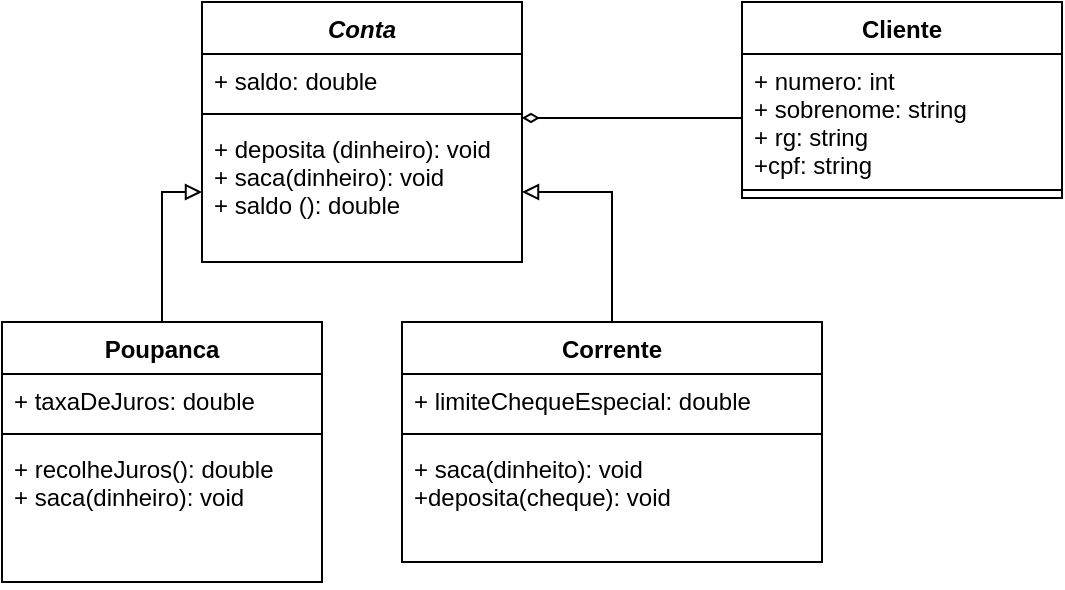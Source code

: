 <mxfile version="13.6.5" type="device"><diagram name="Page-1" id="c4acf3e9-155e-7222-9cf6-157b1a14988f"><mxGraphModel dx="786" dy="513" grid="1" gridSize="10" guides="1" tooltips="1" connect="1" arrows="1" fold="1" page="1" pageScale="1" pageWidth="850" pageHeight="1100" background="#ffffff" math="0" shadow="0"><root><mxCell id="0"/><mxCell id="1" parent="0"/><mxCell id="KdtwHNc9EdS6MLNlOBRD-19" value="Cliente" style="swimlane;fontStyle=1;align=center;verticalAlign=top;childLayout=stackLayout;horizontal=1;startSize=26;horizontalStack=0;resizeParent=1;resizeParentMax=0;resizeLast=0;collapsible=1;marginBottom=0;" vertex="1" parent="1"><mxGeometry x="410" y="40" width="160" height="98" as="geometry"/></mxCell><mxCell id="KdtwHNc9EdS6MLNlOBRD-20" value="+ numero: int&#10;+ sobrenome: string&#10;+ rg: string&#10;+cpf: string" style="text;strokeColor=none;fillColor=none;align=left;verticalAlign=top;spacingLeft=4;spacingRight=4;overflow=hidden;rotatable=0;points=[[0,0.5],[1,0.5]];portConstraint=eastwest;" vertex="1" parent="KdtwHNc9EdS6MLNlOBRD-19"><mxGeometry y="26" width="160" height="64" as="geometry"/></mxCell><mxCell id="KdtwHNc9EdS6MLNlOBRD-21" value="" style="line;strokeWidth=1;fillColor=none;align=left;verticalAlign=middle;spacingTop=-1;spacingLeft=3;spacingRight=3;rotatable=0;labelPosition=right;points=[];portConstraint=eastwest;" vertex="1" parent="KdtwHNc9EdS6MLNlOBRD-19"><mxGeometry y="90" width="160" height="8" as="geometry"/></mxCell><mxCell id="KdtwHNc9EdS6MLNlOBRD-39" style="edgeStyle=orthogonalEdgeStyle;rounded=0;orthogonalLoop=1;jettySize=auto;html=1;entryX=0;entryY=0.5;entryDx=0;entryDy=0;endArrow=block;endFill=0;" edge="1" parent="1" source="KdtwHNc9EdS6MLNlOBRD-23" target="KdtwHNc9EdS6MLNlOBRD-18"><mxGeometry relative="1" as="geometry"/></mxCell><mxCell id="KdtwHNc9EdS6MLNlOBRD-23" value="Poupanca" style="swimlane;fontStyle=1;align=center;verticalAlign=top;childLayout=stackLayout;horizontal=1;startSize=26;horizontalStack=0;resizeParent=1;resizeParentMax=0;resizeLast=0;collapsible=1;marginBottom=0;" vertex="1" parent="1"><mxGeometry x="40" y="200" width="160" height="130" as="geometry"/></mxCell><mxCell id="KdtwHNc9EdS6MLNlOBRD-24" value="+ taxaDeJuros: double" style="text;strokeColor=none;fillColor=none;align=left;verticalAlign=top;spacingLeft=4;spacingRight=4;overflow=hidden;rotatable=0;points=[[0,0.5],[1,0.5]];portConstraint=eastwest;" vertex="1" parent="KdtwHNc9EdS6MLNlOBRD-23"><mxGeometry y="26" width="160" height="26" as="geometry"/></mxCell><mxCell id="KdtwHNc9EdS6MLNlOBRD-25" value="" style="line;strokeWidth=1;fillColor=none;align=left;verticalAlign=middle;spacingTop=-1;spacingLeft=3;spacingRight=3;rotatable=0;labelPosition=right;points=[];portConstraint=eastwest;" vertex="1" parent="KdtwHNc9EdS6MLNlOBRD-23"><mxGeometry y="52" width="160" height="8" as="geometry"/></mxCell><mxCell id="KdtwHNc9EdS6MLNlOBRD-26" value="+ recolheJuros(): double&#10;+ saca(dinheiro): void" style="text;strokeColor=none;fillColor=none;align=left;verticalAlign=top;spacingLeft=4;spacingRight=4;overflow=hidden;rotatable=0;points=[[0,0.5],[1,0.5]];portConstraint=eastwest;" vertex="1" parent="KdtwHNc9EdS6MLNlOBRD-23"><mxGeometry y="60" width="160" height="70" as="geometry"/></mxCell><mxCell id="KdtwHNc9EdS6MLNlOBRD-40" style="edgeStyle=orthogonalEdgeStyle;rounded=0;orthogonalLoop=1;jettySize=auto;html=1;entryX=1;entryY=0.5;entryDx=0;entryDy=0;endArrow=block;endFill=0;" edge="1" parent="1" source="KdtwHNc9EdS6MLNlOBRD-27" target="KdtwHNc9EdS6MLNlOBRD-18"><mxGeometry relative="1" as="geometry"/></mxCell><mxCell id="KdtwHNc9EdS6MLNlOBRD-27" value="Corrente" style="swimlane;fontStyle=1;align=center;verticalAlign=top;childLayout=stackLayout;horizontal=1;startSize=26;horizontalStack=0;resizeParent=1;resizeParentMax=0;resizeLast=0;collapsible=1;marginBottom=0;" vertex="1" parent="1"><mxGeometry x="240" y="200" width="210" height="120" as="geometry"/></mxCell><mxCell id="KdtwHNc9EdS6MLNlOBRD-28" value="+ limiteChequeEspecial: double" style="text;strokeColor=none;fillColor=none;align=left;verticalAlign=top;spacingLeft=4;spacingRight=4;overflow=hidden;rotatable=0;points=[[0,0.5],[1,0.5]];portConstraint=eastwest;" vertex="1" parent="KdtwHNc9EdS6MLNlOBRD-27"><mxGeometry y="26" width="210" height="26" as="geometry"/></mxCell><mxCell id="KdtwHNc9EdS6MLNlOBRD-29" value="" style="line;strokeWidth=1;fillColor=none;align=left;verticalAlign=middle;spacingTop=-1;spacingLeft=3;spacingRight=3;rotatable=0;labelPosition=right;points=[];portConstraint=eastwest;" vertex="1" parent="KdtwHNc9EdS6MLNlOBRD-27"><mxGeometry y="52" width="210" height="8" as="geometry"/></mxCell><mxCell id="KdtwHNc9EdS6MLNlOBRD-30" value="+ saca(dinheito): void&#10;+deposita(cheque): void" style="text;strokeColor=none;fillColor=none;align=left;verticalAlign=top;spacingLeft=4;spacingRight=4;overflow=hidden;rotatable=0;points=[[0,0.5],[1,0.5]];portConstraint=eastwest;" vertex="1" parent="KdtwHNc9EdS6MLNlOBRD-27"><mxGeometry y="60" width="210" height="60" as="geometry"/></mxCell><mxCell id="KdtwHNc9EdS6MLNlOBRD-15" value="Conta" style="swimlane;fontStyle=3;align=center;verticalAlign=top;childLayout=stackLayout;horizontal=1;startSize=26;horizontalStack=0;resizeParent=1;resizeParentMax=0;resizeLast=0;collapsible=1;marginBottom=0;" vertex="1" parent="1"><mxGeometry x="140" y="40" width="160" height="130" as="geometry"/></mxCell><mxCell id="KdtwHNc9EdS6MLNlOBRD-16" value="+ saldo: double" style="text;strokeColor=none;fillColor=none;align=left;verticalAlign=top;spacingLeft=4;spacingRight=4;overflow=hidden;rotatable=0;points=[[0,0.5],[1,0.5]];portConstraint=eastwest;" vertex="1" parent="KdtwHNc9EdS6MLNlOBRD-15"><mxGeometry y="26" width="160" height="26" as="geometry"/></mxCell><mxCell id="KdtwHNc9EdS6MLNlOBRD-17" value="" style="line;strokeWidth=1;fillColor=none;align=left;verticalAlign=middle;spacingTop=-1;spacingLeft=3;spacingRight=3;rotatable=0;labelPosition=right;points=[];portConstraint=eastwest;" vertex="1" parent="KdtwHNc9EdS6MLNlOBRD-15"><mxGeometry y="52" width="160" height="8" as="geometry"/></mxCell><mxCell id="KdtwHNc9EdS6MLNlOBRD-18" value="+ deposita (dinheiro): void&#10;+ saca(dinheiro): void&#10;+ saldo (): double" style="text;strokeColor=none;fillColor=none;align=left;verticalAlign=top;spacingLeft=4;spacingRight=4;overflow=hidden;rotatable=0;points=[[0,0.5],[1,0.5]];portConstraint=eastwest;" vertex="1" parent="KdtwHNc9EdS6MLNlOBRD-15"><mxGeometry y="60" width="160" height="70" as="geometry"/></mxCell><mxCell id="KdtwHNc9EdS6MLNlOBRD-44" style="edgeStyle=orthogonalEdgeStyle;rounded=0;orthogonalLoop=1;jettySize=auto;html=1;entryX=1;entryY=-0.029;entryDx=0;entryDy=0;entryPerimeter=0;endArrow=diamondThin;endFill=0;" edge="1" parent="1" source="KdtwHNc9EdS6MLNlOBRD-20" target="KdtwHNc9EdS6MLNlOBRD-18"><mxGeometry relative="1" as="geometry"/></mxCell></root></mxGraphModel></diagram></mxfile>